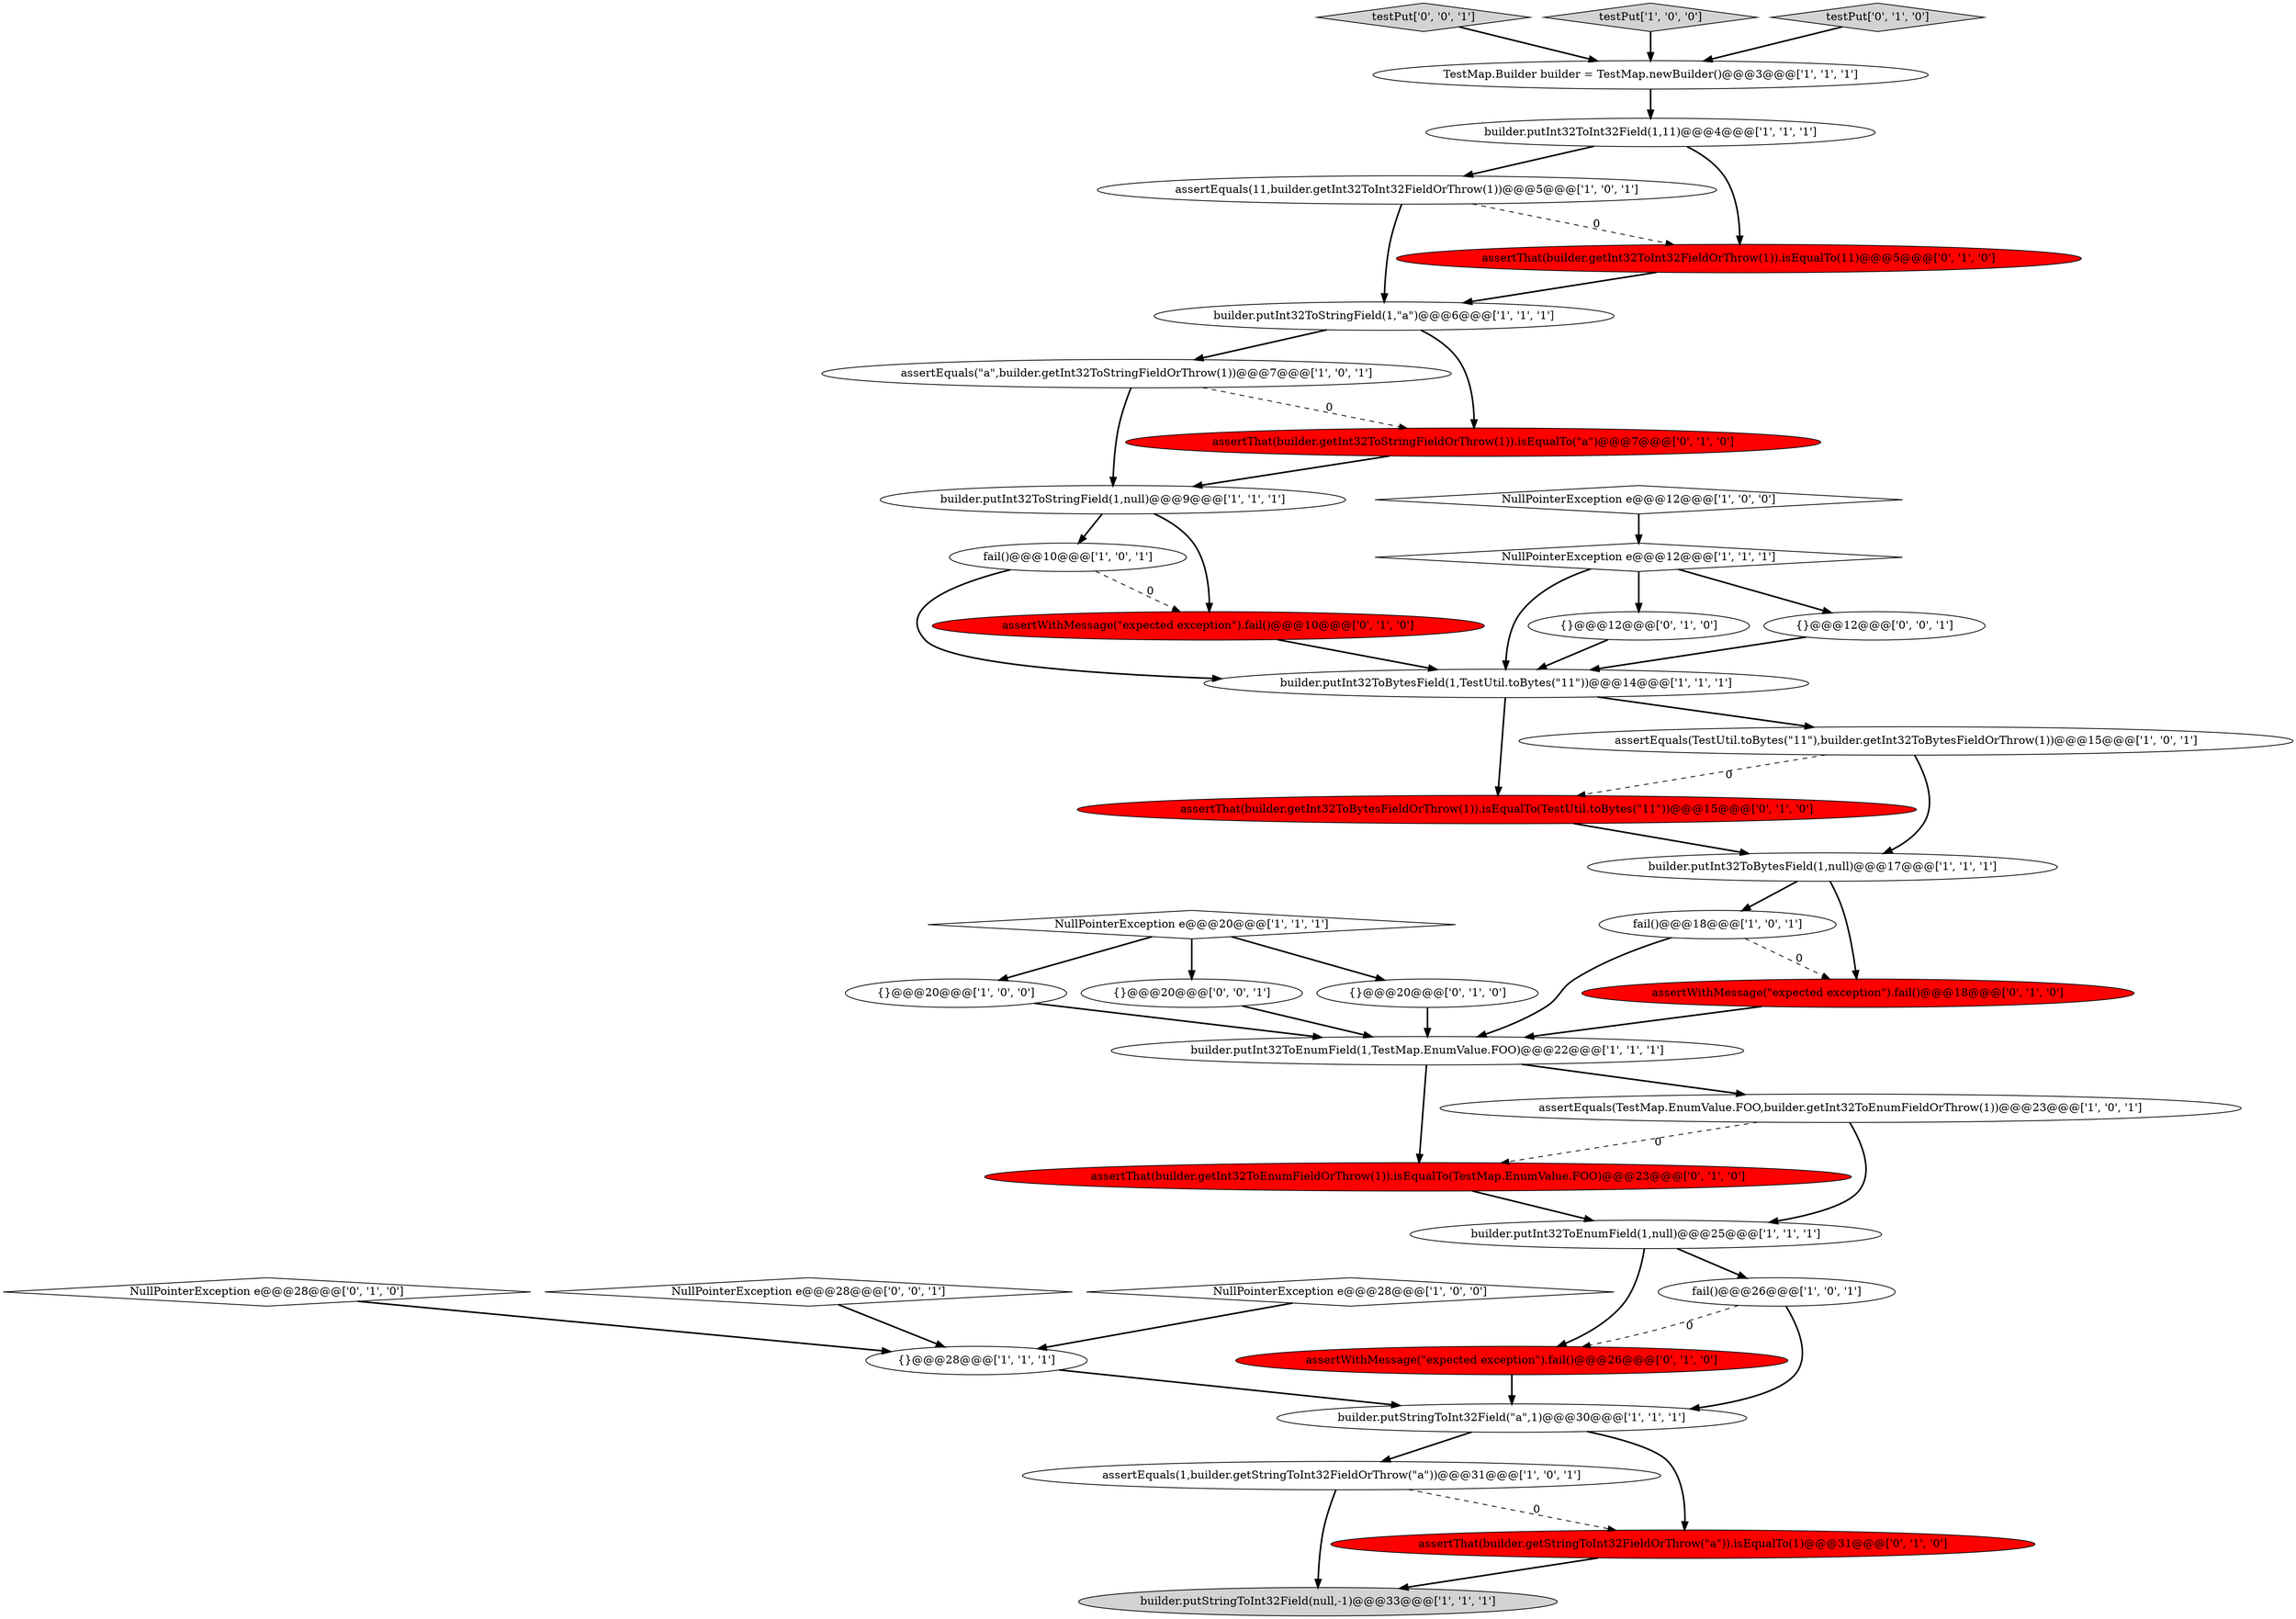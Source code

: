 digraph {
11 [style = filled, label = "NullPointerException e@@@12@@@['1', '1', '1']", fillcolor = white, shape = diamond image = "AAA0AAABBB1BBB"];
28 [style = filled, label = "NullPointerException e@@@28@@@['0', '1', '0']", fillcolor = white, shape = diamond image = "AAA0AAABBB2BBB"];
40 [style = filled, label = "testPut['0', '0', '1']", fillcolor = lightgray, shape = diamond image = "AAA0AAABBB3BBB"];
24 [style = filled, label = "{}@@@28@@@['1', '1', '1']", fillcolor = white, shape = ellipse image = "AAA0AAABBB1BBB"];
14 [style = filled, label = "builder.putInt32ToInt32Field(1,11)@@@4@@@['1', '1', '1']", fillcolor = white, shape = ellipse image = "AAA0AAABBB1BBB"];
35 [style = filled, label = "assertWithMessage(\"expected exception\").fail()@@@26@@@['0', '1', '0']", fillcolor = red, shape = ellipse image = "AAA1AAABBB2BBB"];
20 [style = filled, label = "fail()@@@26@@@['1', '0', '1']", fillcolor = white, shape = ellipse image = "AAA0AAABBB1BBB"];
1 [style = filled, label = "{}@@@20@@@['1', '0', '0']", fillcolor = white, shape = ellipse image = "AAA0AAABBB1BBB"];
17 [style = filled, label = "assertEquals(1,builder.getStringToInt32FieldOrThrow(\"a\"))@@@31@@@['1', '0', '1']", fillcolor = white, shape = ellipse image = "AAA0AAABBB1BBB"];
38 [style = filled, label = "NullPointerException e@@@28@@@['0', '0', '1']", fillcolor = white, shape = diamond image = "AAA0AAABBB3BBB"];
4 [style = filled, label = "fail()@@@18@@@['1', '0', '1']", fillcolor = white, shape = ellipse image = "AAA0AAABBB1BBB"];
0 [style = filled, label = "NullPointerException e@@@12@@@['1', '0', '0']", fillcolor = white, shape = diamond image = "AAA0AAABBB1BBB"];
8 [style = filled, label = "builder.putInt32ToBytesField(1,TestUtil.toBytes(\"11\"))@@@14@@@['1', '1', '1']", fillcolor = white, shape = ellipse image = "AAA0AAABBB1BBB"];
15 [style = filled, label = "NullPointerException e@@@28@@@['1', '0', '0']", fillcolor = white, shape = diamond image = "AAA0AAABBB1BBB"];
12 [style = filled, label = "builder.putInt32ToStringField(1,\"a\")@@@6@@@['1', '1', '1']", fillcolor = white, shape = ellipse image = "AAA0AAABBB1BBB"];
32 [style = filled, label = "assertWithMessage(\"expected exception\").fail()@@@18@@@['0', '1', '0']", fillcolor = red, shape = ellipse image = "AAA1AAABBB2BBB"];
7 [style = filled, label = "testPut['1', '0', '0']", fillcolor = lightgray, shape = diamond image = "AAA0AAABBB1BBB"];
39 [style = filled, label = "{}@@@20@@@['0', '0', '1']", fillcolor = white, shape = ellipse image = "AAA0AAABBB3BBB"];
6 [style = filled, label = "builder.putInt32ToEnumField(1,null)@@@25@@@['1', '1', '1']", fillcolor = white, shape = ellipse image = "AAA0AAABBB1BBB"];
23 [style = filled, label = "builder.putInt32ToEnumField(1,TestMap.EnumValue.FOO)@@@22@@@['1', '1', '1']", fillcolor = white, shape = ellipse image = "AAA0AAABBB1BBB"];
9 [style = filled, label = "TestMap.Builder builder = TestMap.newBuilder()@@@3@@@['1', '1', '1']", fillcolor = white, shape = ellipse image = "AAA0AAABBB1BBB"];
5 [style = filled, label = "NullPointerException e@@@20@@@['1', '1', '1']", fillcolor = white, shape = diamond image = "AAA0AAABBB1BBB"];
30 [style = filled, label = "assertWithMessage(\"expected exception\").fail()@@@10@@@['0', '1', '0']", fillcolor = red, shape = ellipse image = "AAA1AAABBB2BBB"];
25 [style = filled, label = "{}@@@12@@@['0', '1', '0']", fillcolor = white, shape = ellipse image = "AAA0AAABBB2BBB"];
26 [style = filled, label = "assertThat(builder.getInt32ToBytesFieldOrThrow(1)).isEqualTo(TestUtil.toBytes(\"11\"))@@@15@@@['0', '1', '0']", fillcolor = red, shape = ellipse image = "AAA1AAABBB2BBB"];
19 [style = filled, label = "assertEquals(\"a\",builder.getInt32ToStringFieldOrThrow(1))@@@7@@@['1', '0', '1']", fillcolor = white, shape = ellipse image = "AAA0AAABBB1BBB"];
16 [style = filled, label = "assertEquals(11,builder.getInt32ToInt32FieldOrThrow(1))@@@5@@@['1', '0', '1']", fillcolor = white, shape = ellipse image = "AAA0AAABBB1BBB"];
2 [style = filled, label = "builder.putStringToInt32Field(null,-1)@@@33@@@['1', '1', '1']", fillcolor = lightgray, shape = ellipse image = "AAA0AAABBB1BBB"];
21 [style = filled, label = "builder.putStringToInt32Field(\"a\",1)@@@30@@@['1', '1', '1']", fillcolor = white, shape = ellipse image = "AAA0AAABBB1BBB"];
3 [style = filled, label = "assertEquals(TestUtil.toBytes(\"11\"),builder.getInt32ToBytesFieldOrThrow(1))@@@15@@@['1', '0', '1']", fillcolor = white, shape = ellipse image = "AAA0AAABBB1BBB"];
31 [style = filled, label = "{}@@@20@@@['0', '1', '0']", fillcolor = white, shape = ellipse image = "AAA0AAABBB2BBB"];
37 [style = filled, label = "{}@@@12@@@['0', '0', '1']", fillcolor = white, shape = ellipse image = "AAA0AAABBB3BBB"];
13 [style = filled, label = "builder.putInt32ToStringField(1,null)@@@9@@@['1', '1', '1']", fillcolor = white, shape = ellipse image = "AAA0AAABBB1BBB"];
29 [style = filled, label = "assertThat(builder.getStringToInt32FieldOrThrow(\"a\")).isEqualTo(1)@@@31@@@['0', '1', '0']", fillcolor = red, shape = ellipse image = "AAA1AAABBB2BBB"];
10 [style = filled, label = "fail()@@@10@@@['1', '0', '1']", fillcolor = white, shape = ellipse image = "AAA0AAABBB1BBB"];
22 [style = filled, label = "builder.putInt32ToBytesField(1,null)@@@17@@@['1', '1', '1']", fillcolor = white, shape = ellipse image = "AAA0AAABBB1BBB"];
27 [style = filled, label = "assertThat(builder.getInt32ToStringFieldOrThrow(1)).isEqualTo(\"a\")@@@7@@@['0', '1', '0']", fillcolor = red, shape = ellipse image = "AAA1AAABBB2BBB"];
36 [style = filled, label = "assertThat(builder.getInt32ToEnumFieldOrThrow(1)).isEqualTo(TestMap.EnumValue.FOO)@@@23@@@['0', '1', '0']", fillcolor = red, shape = ellipse image = "AAA1AAABBB2BBB"];
34 [style = filled, label = "testPut['0', '1', '0']", fillcolor = lightgray, shape = diamond image = "AAA0AAABBB2BBB"];
33 [style = filled, label = "assertThat(builder.getInt32ToInt32FieldOrThrow(1)).isEqualTo(11)@@@5@@@['0', '1', '0']", fillcolor = red, shape = ellipse image = "AAA1AAABBB2BBB"];
18 [style = filled, label = "assertEquals(TestMap.EnumValue.FOO,builder.getInt32ToEnumFieldOrThrow(1))@@@23@@@['1', '0', '1']", fillcolor = white, shape = ellipse image = "AAA0AAABBB1BBB"];
14->16 [style = bold, label=""];
13->10 [style = bold, label=""];
27->13 [style = bold, label=""];
36->6 [style = bold, label=""];
19->27 [style = dashed, label="0"];
31->23 [style = bold, label=""];
32->23 [style = bold, label=""];
6->35 [style = bold, label=""];
34->9 [style = bold, label=""];
3->26 [style = dashed, label="0"];
5->39 [style = bold, label=""];
38->24 [style = bold, label=""];
8->3 [style = bold, label=""];
11->37 [style = bold, label=""];
0->11 [style = bold, label=""];
22->32 [style = bold, label=""];
40->9 [style = bold, label=""];
13->30 [style = bold, label=""];
33->12 [style = bold, label=""];
17->29 [style = dashed, label="0"];
3->22 [style = bold, label=""];
35->21 [style = bold, label=""];
14->33 [style = bold, label=""];
1->23 [style = bold, label=""];
26->22 [style = bold, label=""];
22->4 [style = bold, label=""];
20->21 [style = bold, label=""];
4->32 [style = dashed, label="0"];
6->20 [style = bold, label=""];
7->9 [style = bold, label=""];
5->1 [style = bold, label=""];
20->35 [style = dashed, label="0"];
29->2 [style = bold, label=""];
10->30 [style = dashed, label="0"];
21->29 [style = bold, label=""];
19->13 [style = bold, label=""];
10->8 [style = bold, label=""];
17->2 [style = bold, label=""];
24->21 [style = bold, label=""];
18->6 [style = bold, label=""];
5->31 [style = bold, label=""];
18->36 [style = dashed, label="0"];
15->24 [style = bold, label=""];
39->23 [style = bold, label=""];
9->14 [style = bold, label=""];
28->24 [style = bold, label=""];
11->8 [style = bold, label=""];
25->8 [style = bold, label=""];
23->36 [style = bold, label=""];
16->33 [style = dashed, label="0"];
30->8 [style = bold, label=""];
37->8 [style = bold, label=""];
12->19 [style = bold, label=""];
16->12 [style = bold, label=""];
21->17 [style = bold, label=""];
23->18 [style = bold, label=""];
12->27 [style = bold, label=""];
4->23 [style = bold, label=""];
11->25 [style = bold, label=""];
8->26 [style = bold, label=""];
}
